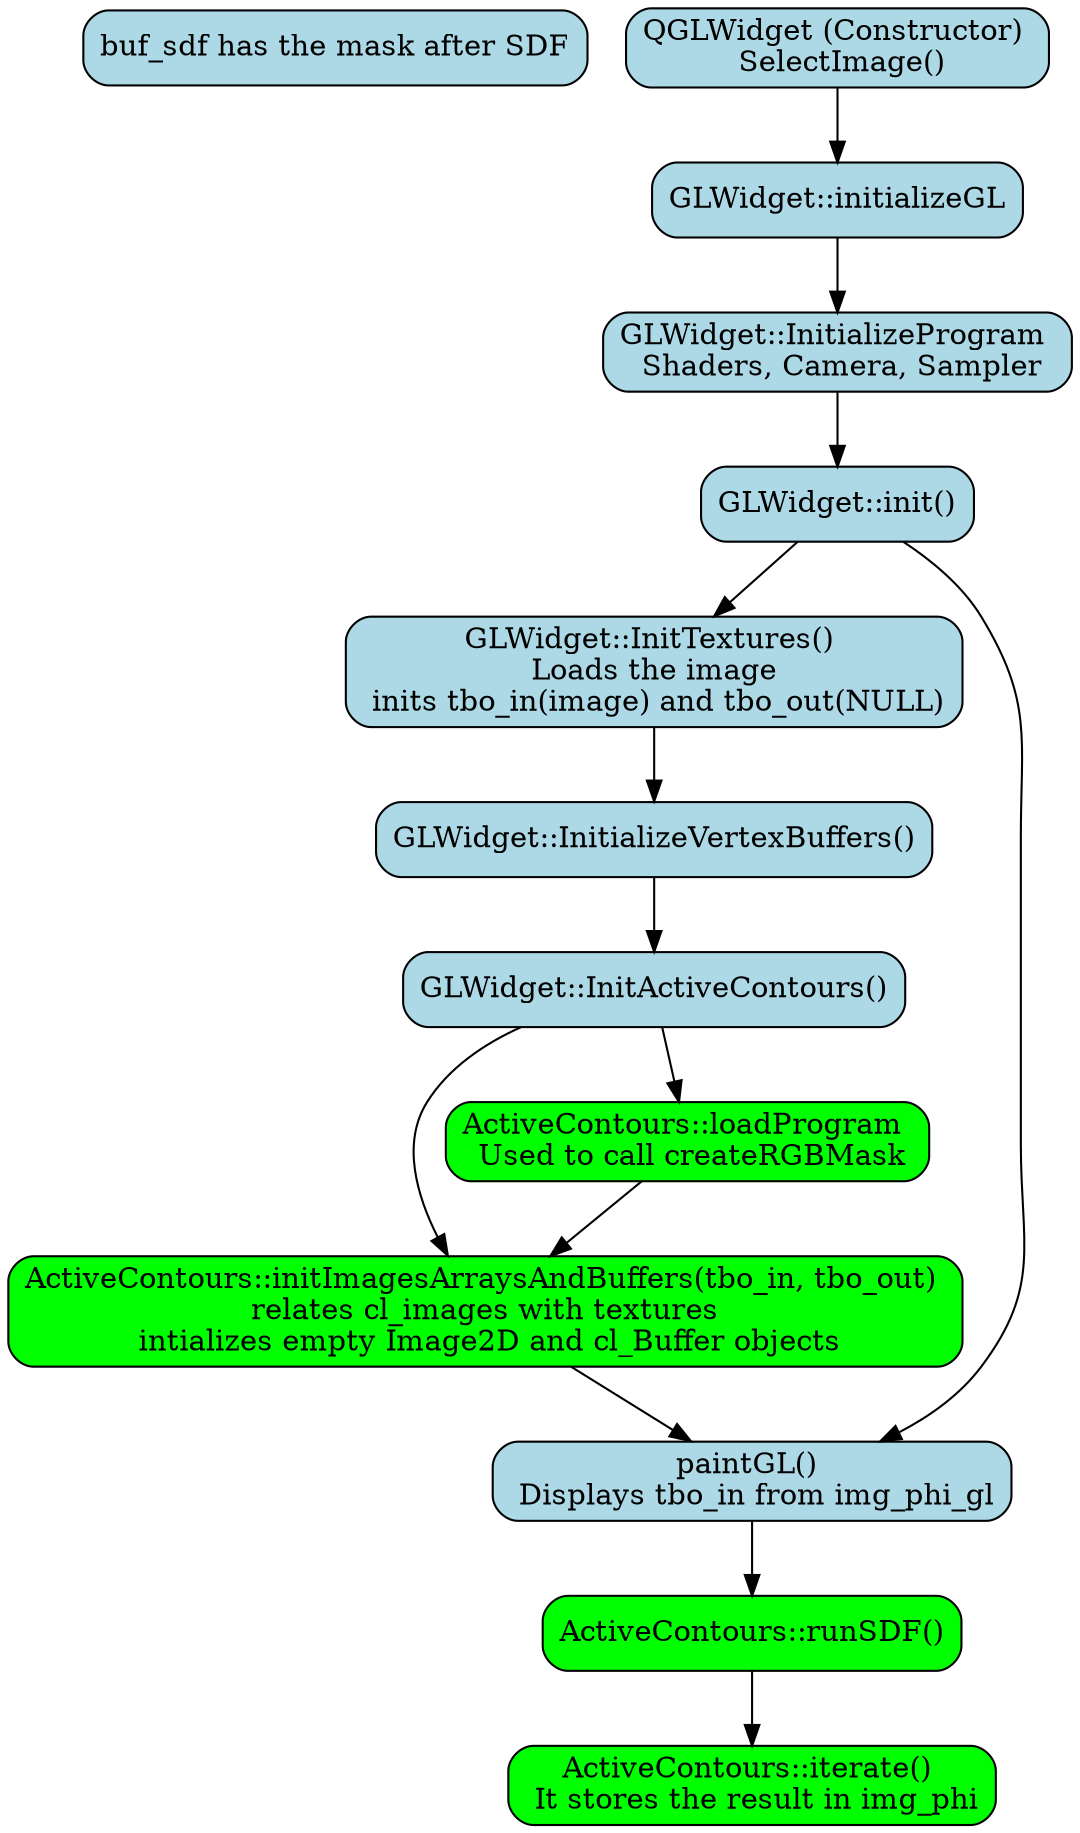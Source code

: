 digraph {
    node [shape=box, style="rounded, filled", color=black, fillcolor=lightblue]

    step0 [label = "buf_sdf has the mask after SDF"]
    step1 [label = "QGLWidget (Constructor) \n SelectImage()"]
    step2 [label = "GLWidget::initializeGL"]
    step3 [label = "GLWidget::InitializeProgram \n Shaders, Camera, Sampler"]

    step4 [label = "GLWidget::init()"]
    step5 [label = "GLWidget::InitTextures() \n Loads the image \n inits tbo_in(image) and tbo_out(NULL)"]
    step6 [label = "GLWidget::InitializeVertexBuffers()"]
    step7 [label = "GLWidget::InitActiveContours()"]

    node [fillcolor=green]
    step8 [label = "ActiveContours::initImagesArraysAndBuffers(tbo_in, tbo_out) \n relates cl_images with textures \n intializes empty Image2D and cl_Buffer objects"]
    step82 [label = "ActiveContours::loadProgram \n Used to call createRGBMask"]
    step10 [label = "ActiveContours::runSDF()"]
    step11 [label = "ActiveContours::iterate() \n It stores the result in img_phi"]

    node [fillcolor=lightblue]
    step9 [label = "paintGL() \n Displays tbo_in from img_phi_gl"]

    subgraph init{
        color=orange
        step4->step5->step6->step7->step8->step9
        step7->step82->step8
    }

    step1->step2->step3->step4->step9->step10->step11

}
